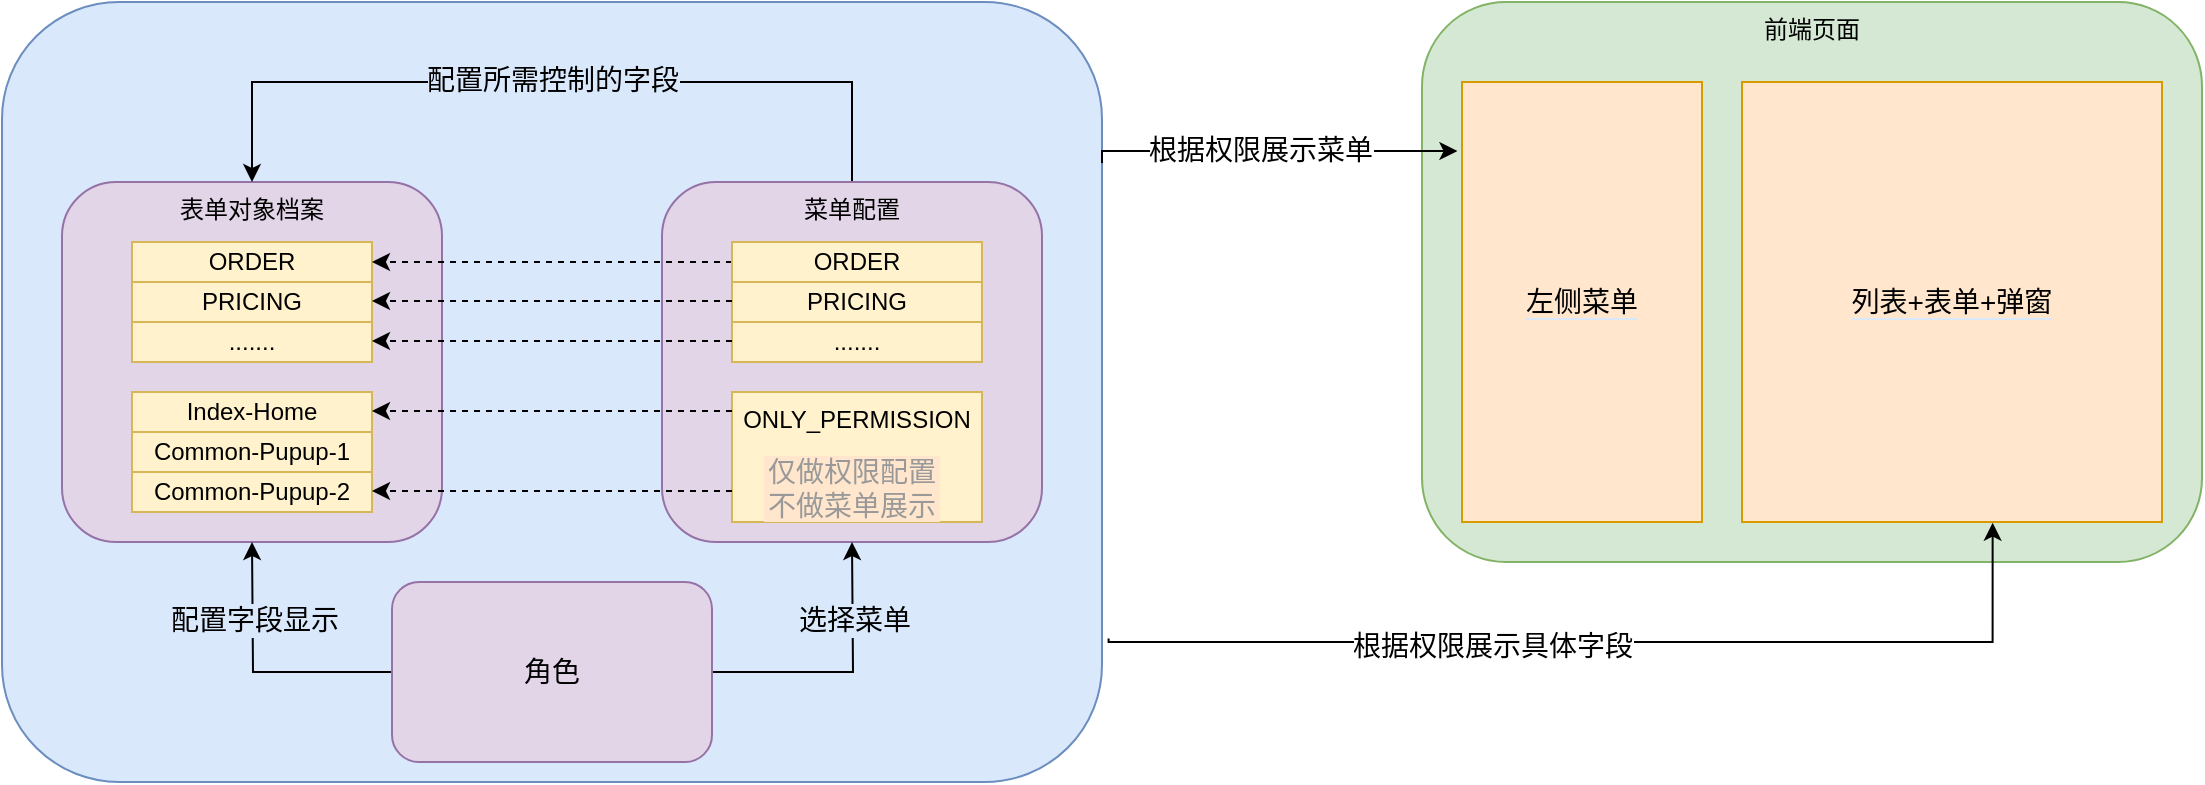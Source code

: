 <mxfile version="16.4.3" type="github">
  <diagram id="4LYyG6q3YgmMvTT7CwR-" name="Page-1">
    <mxGraphModel dx="2234" dy="1246" grid="1" gridSize="10" guides="1" tooltips="1" connect="1" arrows="1" fold="1" page="1" pageScale="1" pageWidth="827" pageHeight="1169" math="0" shadow="0">
      <root>
        <mxCell id="0" />
        <mxCell id="1" parent="0" />
        <mxCell id="w-JqTP9xmoRsm-LmLa4k-4" value="" style="rounded=1;whiteSpace=wrap;html=1;fontSize=12;verticalAlign=middle;fillColor=#dae8fc;strokeColor=#6c8ebf;" vertex="1" parent="1">
          <mxGeometry x="300" y="430" width="550" height="390" as="geometry" />
        </mxCell>
        <mxCell id="w-JqTP9xmoRsm-LmLa4k-5" value="表单对象档案" style="rounded=1;whiteSpace=wrap;html=1;fillColor=#e1d5e7;strokeColor=#9673a6;horizontal=1;verticalAlign=top;" vertex="1" parent="1">
          <mxGeometry x="330" y="520" width="190" height="180" as="geometry" />
        </mxCell>
        <mxCell id="w-JqTP9xmoRsm-LmLa4k-6" style="edgeStyle=orthogonalEdgeStyle;rounded=0;orthogonalLoop=1;jettySize=auto;html=1;exitX=0.5;exitY=0;exitDx=0;exitDy=0;entryX=0.5;entryY=0;entryDx=0;entryDy=0;fontSize=12;strokeColor=#000000;" edge="1" parent="1" source="w-JqTP9xmoRsm-LmLa4k-8" target="w-JqTP9xmoRsm-LmLa4k-5">
          <mxGeometry relative="1" as="geometry">
            <Array as="points">
              <mxPoint x="725" y="470" />
              <mxPoint x="425" y="470" />
            </Array>
          </mxGeometry>
        </mxCell>
        <mxCell id="w-JqTP9xmoRsm-LmLa4k-7" value="配置所需控制的字段" style="edgeLabel;html=1;align=center;verticalAlign=middle;resizable=0;points=[];fontSize=14;labelBackgroundColor=#dae8fc;" vertex="1" connectable="0" parent="w-JqTP9xmoRsm-LmLa4k-6">
          <mxGeometry x="-0.148" y="-1" relative="1" as="geometry">
            <mxPoint x="-30" as="offset" />
          </mxGeometry>
        </mxCell>
        <mxCell id="w-JqTP9xmoRsm-LmLa4k-8" value="菜单配置" style="rounded=1;whiteSpace=wrap;html=1;fillColor=#e1d5e7;strokeColor=#9673a6;horizontal=1;verticalAlign=top;" vertex="1" parent="1">
          <mxGeometry x="630" y="520" width="190" height="180" as="geometry" />
        </mxCell>
        <mxCell id="w-JqTP9xmoRsm-LmLa4k-9" value="ORDER&lt;br&gt;" style="rounded=0;whiteSpace=wrap;html=1;verticalAlign=middle;fillColor=#fff2cc;strokeColor=#d6b656;" vertex="1" parent="1">
          <mxGeometry x="365" y="550" width="120" height="20" as="geometry" />
        </mxCell>
        <mxCell id="w-JqTP9xmoRsm-LmLa4k-10" value="PRICING&lt;br&gt;" style="rounded=0;whiteSpace=wrap;html=1;verticalAlign=middle;fillColor=#fff2cc;strokeColor=#d6b656;" vertex="1" parent="1">
          <mxGeometry x="365" y="570" width="120" height="20" as="geometry" />
        </mxCell>
        <mxCell id="w-JqTP9xmoRsm-LmLa4k-11" value="......." style="rounded=0;whiteSpace=wrap;html=1;verticalAlign=middle;fillColor=#fff2cc;strokeColor=#d6b656;" vertex="1" parent="1">
          <mxGeometry x="365" y="590" width="120" height="20" as="geometry" />
        </mxCell>
        <mxCell id="w-JqTP9xmoRsm-LmLa4k-12" value="Index-Home" style="rounded=0;whiteSpace=wrap;html=1;verticalAlign=middle;fillColor=#fff2cc;strokeColor=#d6b656;" vertex="1" parent="1">
          <mxGeometry x="365" y="625" width="120" height="20" as="geometry" />
        </mxCell>
        <mxCell id="w-JqTP9xmoRsm-LmLa4k-13" value="Common-Pupup-1" style="rounded=0;whiteSpace=wrap;html=1;verticalAlign=middle;fillColor=#fff2cc;strokeColor=#d6b656;" vertex="1" parent="1">
          <mxGeometry x="365" y="645" width="120" height="20" as="geometry" />
        </mxCell>
        <mxCell id="w-JqTP9xmoRsm-LmLa4k-14" value="Common-Pupup-2" style="rounded=0;whiteSpace=wrap;html=1;verticalAlign=middle;fillColor=#fff2cc;strokeColor=#d6b656;" vertex="1" parent="1">
          <mxGeometry x="365" y="665" width="120" height="20" as="geometry" />
        </mxCell>
        <mxCell id="w-JqTP9xmoRsm-LmLa4k-15" style="edgeStyle=orthogonalEdgeStyle;rounded=0;orthogonalLoop=1;jettySize=auto;html=1;exitX=0;exitY=0.5;exitDx=0;exitDy=0;entryX=1;entryY=0.5;entryDx=0;entryDy=0;fontSize=12;fontColor=#B266FF;strokeColor=#000000;dashed=1;" edge="1" parent="1" source="w-JqTP9xmoRsm-LmLa4k-16" target="w-JqTP9xmoRsm-LmLa4k-9">
          <mxGeometry relative="1" as="geometry" />
        </mxCell>
        <mxCell id="w-JqTP9xmoRsm-LmLa4k-16" value="ORDER&lt;br&gt;" style="rounded=0;whiteSpace=wrap;html=1;verticalAlign=middle;fillColor=#fff2cc;strokeColor=#d6b656;" vertex="1" parent="1">
          <mxGeometry x="665" y="550" width="125" height="20" as="geometry" />
        </mxCell>
        <mxCell id="w-JqTP9xmoRsm-LmLa4k-17" value="PRICING&lt;br&gt;" style="rounded=0;whiteSpace=wrap;html=1;verticalAlign=middle;fillColor=#fff2cc;strokeColor=#d6b656;" vertex="1" parent="1">
          <mxGeometry x="665" y="570" width="125" height="20" as="geometry" />
        </mxCell>
        <mxCell id="w-JqTP9xmoRsm-LmLa4k-18" value="......." style="rounded=0;whiteSpace=wrap;html=1;verticalAlign=middle;fillColor=#fff2cc;strokeColor=#d6b656;" vertex="1" parent="1">
          <mxGeometry x="665" y="590" width="125" height="20" as="geometry" />
        </mxCell>
        <mxCell id="w-JqTP9xmoRsm-LmLa4k-19" value="ONLY_PERMISSION" style="rounded=0;whiteSpace=wrap;html=1;verticalAlign=top;fillColor=#fff2cc;strokeColor=#d6b656;" vertex="1" parent="1">
          <mxGeometry x="665" y="625" width="125" height="65" as="geometry" />
        </mxCell>
        <mxCell id="w-JqTP9xmoRsm-LmLa4k-20" style="edgeStyle=orthogonalEdgeStyle;rounded=0;orthogonalLoop=1;jettySize=auto;html=1;exitX=0;exitY=0.5;exitDx=0;exitDy=0;entryX=1;entryY=0.5;entryDx=0;entryDy=0;fontSize=12;fontColor=#B266FF;strokeColor=#000000;dashed=1;" edge="1" parent="1">
          <mxGeometry relative="1" as="geometry">
            <mxPoint x="665" y="579.5" as="sourcePoint" />
            <mxPoint x="485" y="579.5" as="targetPoint" />
          </mxGeometry>
        </mxCell>
        <mxCell id="w-JqTP9xmoRsm-LmLa4k-21" style="edgeStyle=orthogonalEdgeStyle;rounded=0;orthogonalLoop=1;jettySize=auto;html=1;exitX=0;exitY=0.5;exitDx=0;exitDy=0;entryX=1;entryY=0.5;entryDx=0;entryDy=0;fontSize=12;fontColor=#B266FF;strokeColor=#000000;dashed=1;" edge="1" parent="1">
          <mxGeometry relative="1" as="geometry">
            <mxPoint x="665" y="599.5" as="sourcePoint" />
            <mxPoint x="485" y="599.5" as="targetPoint" />
          </mxGeometry>
        </mxCell>
        <mxCell id="w-JqTP9xmoRsm-LmLa4k-22" style="edgeStyle=orthogonalEdgeStyle;rounded=0;orthogonalLoop=1;jettySize=auto;html=1;exitX=0;exitY=0.5;exitDx=0;exitDy=0;entryX=1;entryY=0.5;entryDx=0;entryDy=0;fontSize=12;fontColor=#B266FF;strokeColor=#000000;dashed=1;" edge="1" parent="1">
          <mxGeometry relative="1" as="geometry">
            <mxPoint x="665" y="634.5" as="sourcePoint" />
            <mxPoint x="485" y="634.5" as="targetPoint" />
          </mxGeometry>
        </mxCell>
        <mxCell id="w-JqTP9xmoRsm-LmLa4k-23" style="edgeStyle=orthogonalEdgeStyle;rounded=0;orthogonalLoop=1;jettySize=auto;html=1;exitX=0;exitY=0.5;exitDx=0;exitDy=0;entryX=1;entryY=0.5;entryDx=0;entryDy=0;fontSize=12;fontColor=#B266FF;strokeColor=#000000;dashed=1;" edge="1" parent="1">
          <mxGeometry relative="1" as="geometry">
            <mxPoint x="665" y="674.5" as="sourcePoint" />
            <mxPoint x="485" y="674.5" as="targetPoint" />
          </mxGeometry>
        </mxCell>
        <mxCell id="w-JqTP9xmoRsm-LmLa4k-24" style="edgeStyle=orthogonalEdgeStyle;rounded=0;orthogonalLoop=1;jettySize=auto;html=1;exitX=1;exitY=0.5;exitDx=0;exitDy=0;fontSize=12;fontColor=#B266FF;strokeColor=#000000;" edge="1" parent="1" source="w-JqTP9xmoRsm-LmLa4k-28">
          <mxGeometry relative="1" as="geometry">
            <mxPoint x="725" y="700" as="targetPoint" />
          </mxGeometry>
        </mxCell>
        <mxCell id="w-JqTP9xmoRsm-LmLa4k-25" value="选择菜单" style="edgeLabel;html=1;align=center;verticalAlign=middle;resizable=0;points=[];fontSize=14;fontColor=#000000;labelBackgroundColor=#dae8fc;" vertex="1" connectable="0" parent="w-JqTP9xmoRsm-LmLa4k-24">
          <mxGeometry x="0.151" relative="1" as="geometry">
            <mxPoint y="-19" as="offset" />
          </mxGeometry>
        </mxCell>
        <mxCell id="w-JqTP9xmoRsm-LmLa4k-26" style="edgeStyle=orthogonalEdgeStyle;rounded=0;orthogonalLoop=1;jettySize=auto;html=1;exitX=0;exitY=0.5;exitDx=0;exitDy=0;fontSize=12;fontColor=#B266FF;strokeColor=#000000;" edge="1" parent="1" source="w-JqTP9xmoRsm-LmLa4k-28">
          <mxGeometry relative="1" as="geometry">
            <mxPoint x="425" y="700" as="targetPoint" />
          </mxGeometry>
        </mxCell>
        <mxCell id="w-JqTP9xmoRsm-LmLa4k-27" value="配置字段显示" style="edgeLabel;html=1;align=center;verticalAlign=middle;resizable=0;points=[];fontSize=14;fontColor=#000000;labelBackgroundColor=#dae8fc;" vertex="1" connectable="0" parent="w-JqTP9xmoRsm-LmLa4k-26">
          <mxGeometry x="0.284" relative="1" as="geometry">
            <mxPoint y="-9" as="offset" />
          </mxGeometry>
        </mxCell>
        <mxCell id="w-JqTP9xmoRsm-LmLa4k-28" value="角色" style="rounded=1;whiteSpace=wrap;html=1;fontSize=14;verticalAlign=middle;fillColor=#e1d5e7;strokeColor=#9673a6;" vertex="1" parent="1">
          <mxGeometry x="495" y="720" width="160" height="90" as="geometry" />
        </mxCell>
        <mxCell id="w-JqTP9xmoRsm-LmLa4k-29" value="前端页面" style="rounded=1;whiteSpace=wrap;html=1;fontSize=12;verticalAlign=top;fillColor=#d5e8d4;strokeColor=#82b366;" vertex="1" parent="1">
          <mxGeometry x="1010" y="430" width="390" height="280" as="geometry" />
        </mxCell>
        <mxCell id="w-JqTP9xmoRsm-LmLa4k-31" value="&lt;span style=&quot;background-color: rgb(255 , 230 , 204)&quot;&gt;左侧菜单&lt;/span&gt;" style="rounded=0;whiteSpace=wrap;html=1;labelBackgroundColor=#dae8fc;fontSize=14;verticalAlign=middle;fillColor=#ffe6cc;strokeColor=#d79b00;" vertex="1" parent="1">
          <mxGeometry x="1030" y="470" width="120" height="220" as="geometry" />
        </mxCell>
        <mxCell id="w-JqTP9xmoRsm-LmLa4k-32" value="&lt;span style=&quot;background-color: rgb(255 , 230 , 204)&quot;&gt;列表+表单+弹窗&lt;/span&gt;" style="rounded=0;whiteSpace=wrap;html=1;labelBackgroundColor=#dae8fc;fontSize=14;verticalAlign=middle;fillColor=#ffe6cc;strokeColor=#d79b00;" vertex="1" parent="1">
          <mxGeometry x="1170" y="470" width="210" height="220" as="geometry" />
        </mxCell>
        <mxCell id="w-JqTP9xmoRsm-LmLa4k-33" style="edgeStyle=orthogonalEdgeStyle;rounded=0;orthogonalLoop=1;jettySize=auto;html=1;exitX=1.006;exitY=0.816;exitDx=0;exitDy=0;fontSize=14;fontColor=#000000;strokeColor=#000000;strokeWidth=1;entryX=0.592;entryY=0.997;entryDx=0;entryDy=0;entryPerimeter=0;exitPerimeter=0;" edge="1" parent="1" source="w-JqTP9xmoRsm-LmLa4k-4">
          <mxGeometry relative="1" as="geometry">
            <mxPoint x="891" y="749.5" as="sourcePoint" />
            <mxPoint x="1295.32" y="690.34" as="targetPoint" />
            <Array as="points">
              <mxPoint x="853" y="750" />
              <mxPoint x="1295" y="750" />
            </Array>
          </mxGeometry>
        </mxCell>
        <mxCell id="w-JqTP9xmoRsm-LmLa4k-34" value="根据权限展示具体字段" style="edgeLabel;html=1;align=center;verticalAlign=middle;resizable=0;points=[];fontSize=14;fontColor=#000000;" vertex="1" connectable="0" parent="w-JqTP9xmoRsm-LmLa4k-33">
          <mxGeometry x="-0.234" y="-2" relative="1" as="geometry">
            <mxPoint as="offset" />
          </mxGeometry>
        </mxCell>
        <mxCell id="w-JqTP9xmoRsm-LmLa4k-35" style="edgeStyle=orthogonalEdgeStyle;rounded=0;orthogonalLoop=1;jettySize=auto;html=1;exitX=1;exitY=0.25;exitDx=0;exitDy=0;fontSize=14;fontColor=#000000;strokeColor=#000000;strokeWidth=1;entryX=-0.019;entryY=0.157;entryDx=0;entryDy=0;entryPerimeter=0;" edge="1" parent="1" target="w-JqTP9xmoRsm-LmLa4k-31">
          <mxGeometry relative="1" as="geometry">
            <mxPoint x="990" y="510" as="targetPoint" />
            <mxPoint x="850" y="510.5" as="sourcePoint" />
            <Array as="points">
              <mxPoint x="850" y="505" />
            </Array>
          </mxGeometry>
        </mxCell>
        <mxCell id="w-JqTP9xmoRsm-LmLa4k-36" value="根据权限展示菜单" style="edgeLabel;html=1;align=center;verticalAlign=middle;resizable=0;points=[];fontSize=14;fontColor=#000000;" vertex="1" connectable="0" parent="w-JqTP9xmoRsm-LmLa4k-35">
          <mxGeometry x="-0.141" y="1" relative="1" as="geometry">
            <mxPoint x="6" as="offset" />
          </mxGeometry>
        </mxCell>
        <mxCell id="w-JqTP9xmoRsm-LmLa4k-37" value="仅做权限配置不做菜单展示" style="text;html=1;strokeColor=none;fillColor=none;align=center;verticalAlign=middle;whiteSpace=wrap;rounded=0;labelBackgroundColor=#ffe6cc;fontSize=14;fontColor=#999999;" vertex="1" parent="1">
          <mxGeometry x="680" y="660" width="90" height="25" as="geometry" />
        </mxCell>
      </root>
    </mxGraphModel>
  </diagram>
</mxfile>
